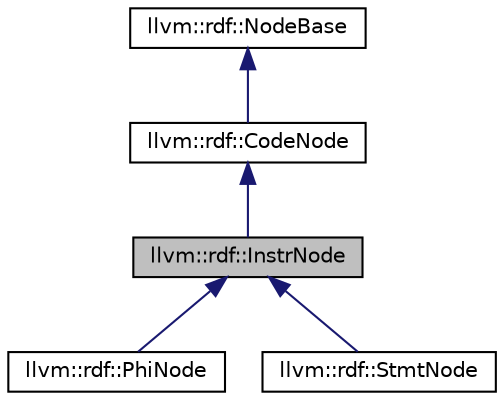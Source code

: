 digraph "llvm::rdf::InstrNode"
{
 // LATEX_PDF_SIZE
  bgcolor="transparent";
  edge [fontname="Helvetica",fontsize="10",labelfontname="Helvetica",labelfontsize="10"];
  node [fontname="Helvetica",fontsize="10",shape="box"];
  Node1 [label="llvm::rdf::InstrNode",height=0.2,width=0.4,color="black", fillcolor="grey75", style="filled", fontcolor="black",tooltip=" "];
  Node2 -> Node1 [dir="back",color="midnightblue",fontsize="10",style="solid",fontname="Helvetica"];
  Node2 [label="llvm::rdf::CodeNode",height=0.2,width=0.4,color="black",URL="$structllvm_1_1rdf_1_1CodeNode.html",tooltip=" "];
  Node3 -> Node2 [dir="back",color="midnightblue",fontsize="10",style="solid",fontname="Helvetica"];
  Node3 [label="llvm::rdf::NodeBase",height=0.2,width=0.4,color="black",URL="$structllvm_1_1rdf_1_1NodeBase.html",tooltip=" "];
  Node1 -> Node4 [dir="back",color="midnightblue",fontsize="10",style="solid",fontname="Helvetica"];
  Node4 [label="llvm::rdf::PhiNode",height=0.2,width=0.4,color="black",URL="$structllvm_1_1rdf_1_1PhiNode.html",tooltip=" "];
  Node1 -> Node5 [dir="back",color="midnightblue",fontsize="10",style="solid",fontname="Helvetica"];
  Node5 [label="llvm::rdf::StmtNode",height=0.2,width=0.4,color="black",URL="$structllvm_1_1rdf_1_1StmtNode.html",tooltip=" "];
}
